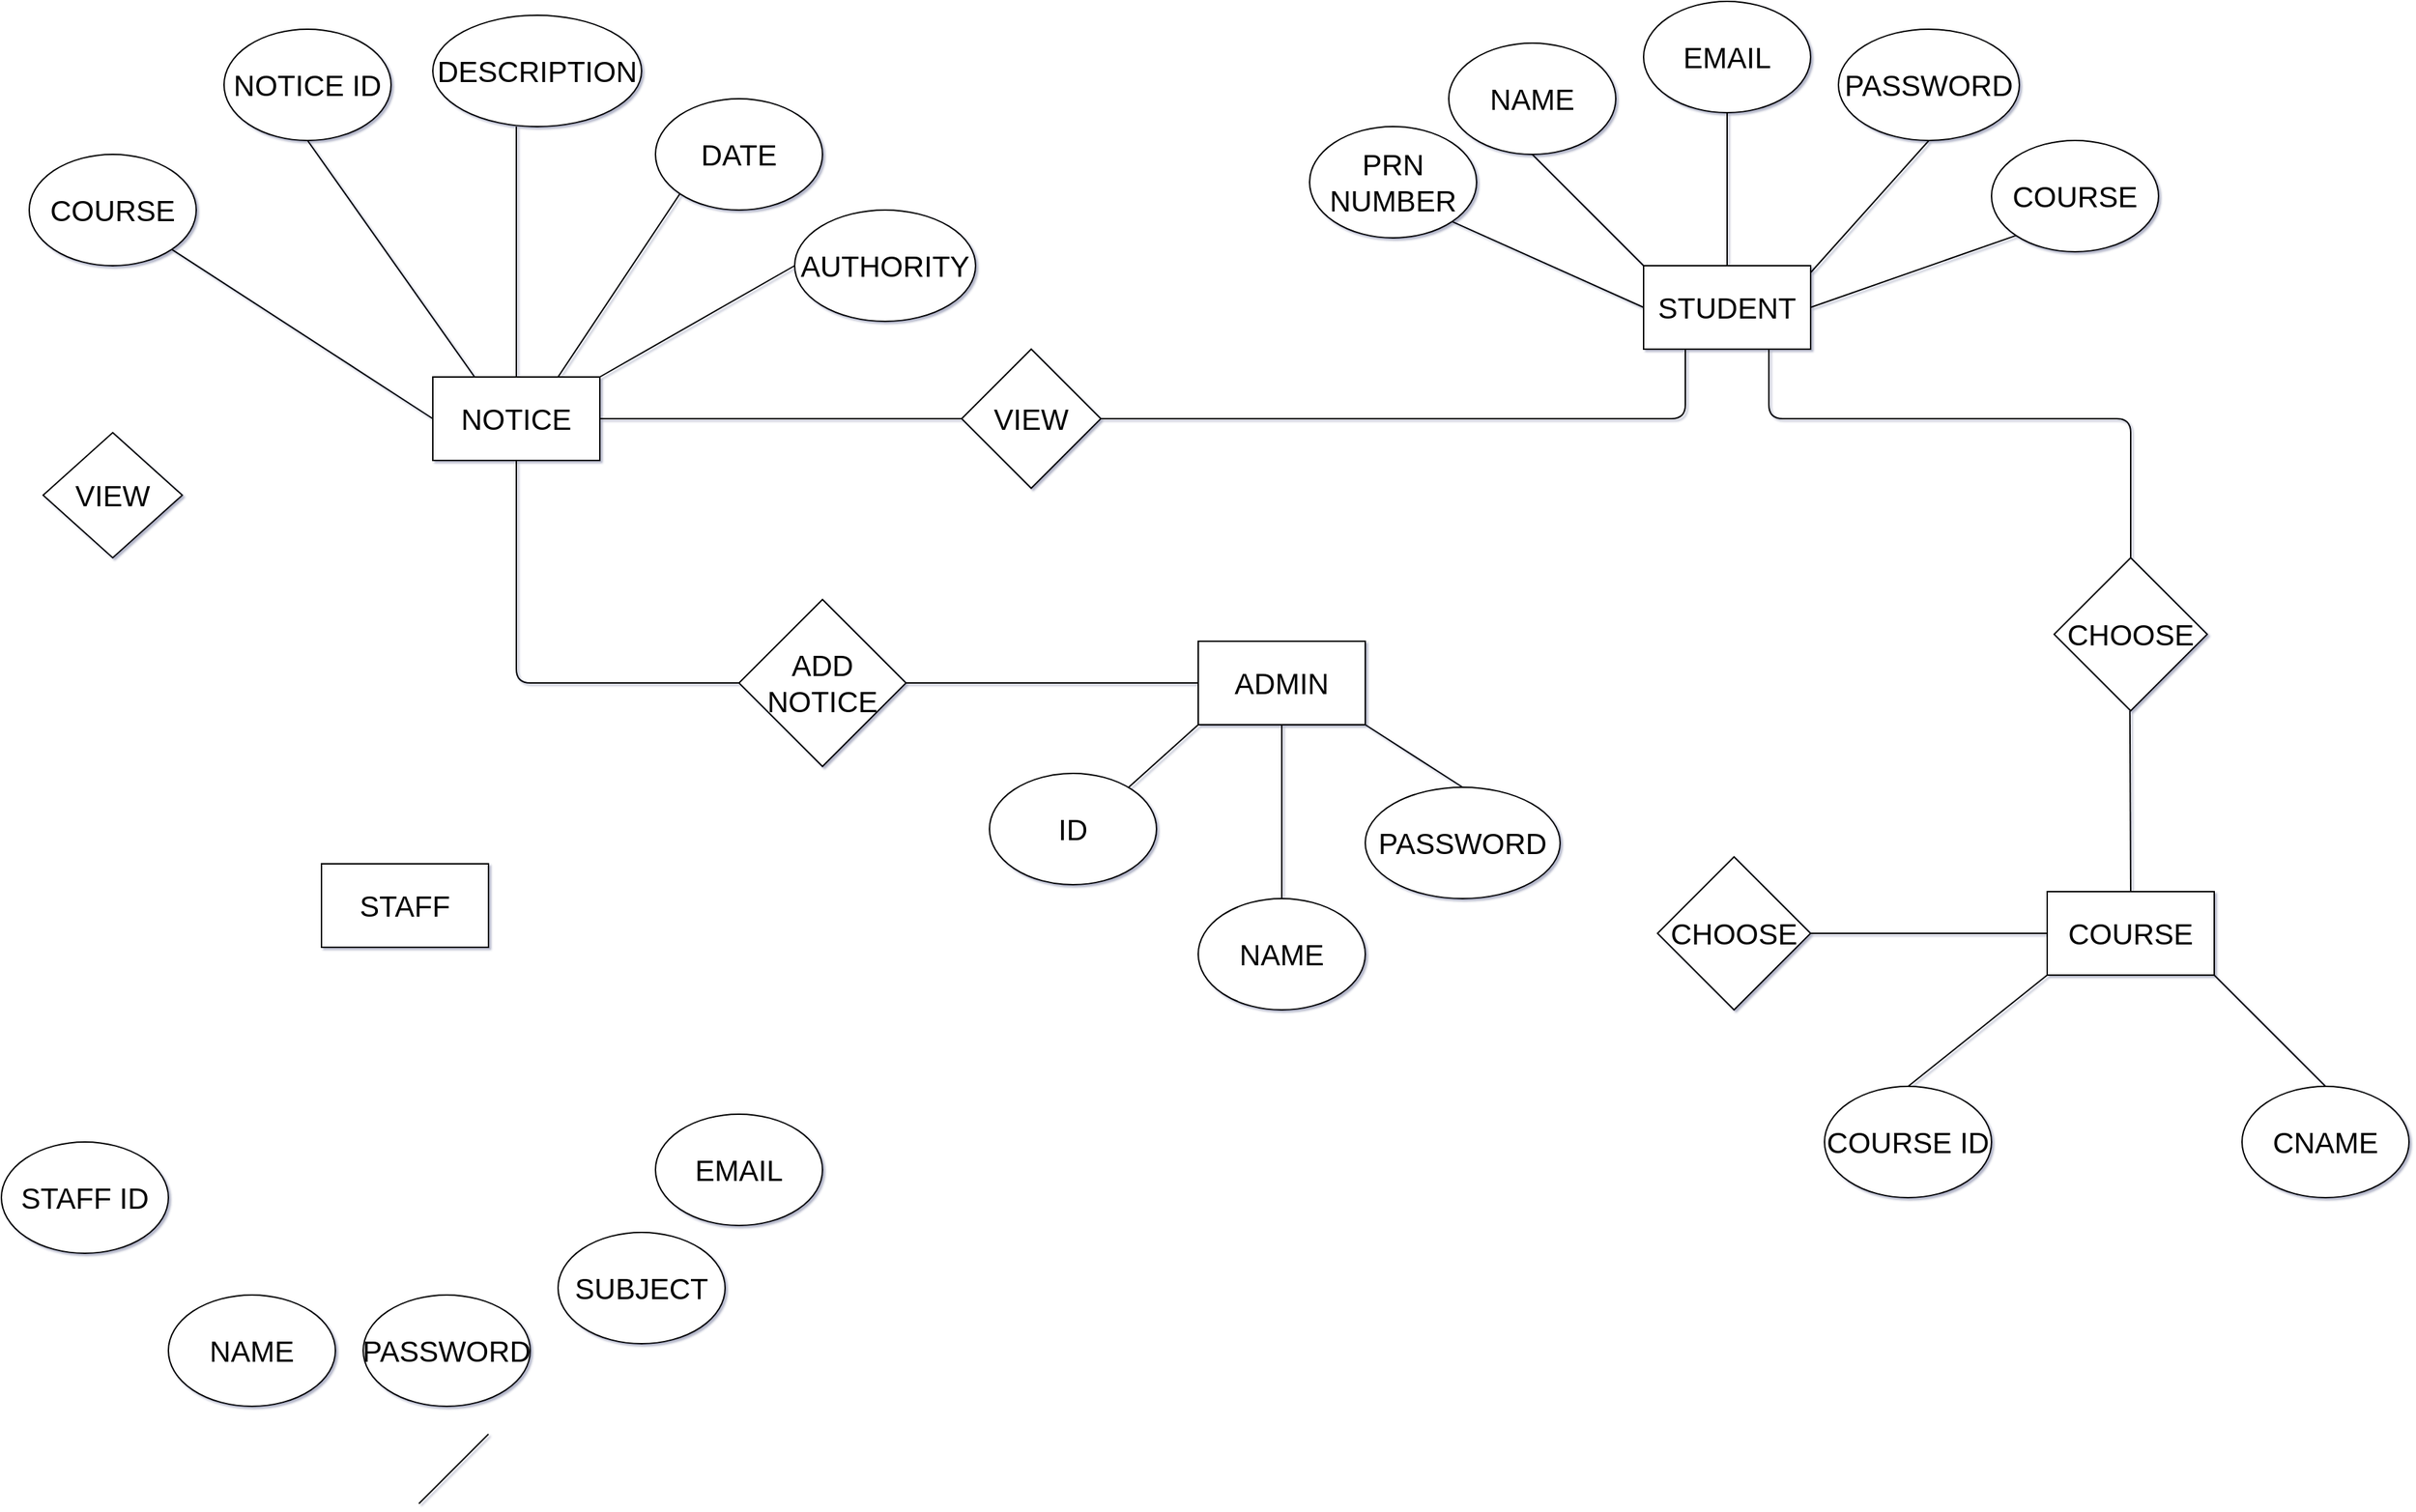 <mxfile version="12.4.3" type="github" pages="1"><diagram name="Page-1" id="ad52d381-51e7-2e0d-a935-2d0ddd2fd229"><mxGraphModel dx="1315" dy="1198" grid="1" gridSize="10" guides="1" tooltips="1" connect="1" arrows="1" fold="1" page="1" pageScale="1" pageWidth="1200" pageHeight="1920" background="#ffffff" math="0" shadow="1"><root><mxCell id="0"/><mxCell id="1" parent="0"/><mxCell id="hPWQNtxXw9UQqPQazl0w-1" value="NOTICE" style="rounded=0;whiteSpace=wrap;html=1;fontStyle=0;fontSize=21;" vertex="1" parent="1"><mxGeometry x="340" y="340" width="120" height="60" as="geometry"/></mxCell><mxCell id="hPWQNtxXw9UQqPQazl0w-2" value="STUDENT" style="rounded=0;whiteSpace=wrap;html=1;fontSize=21;" vertex="1" parent="1"><mxGeometry x="1210" y="260" width="120" height="60" as="geometry"/></mxCell><mxCell id="hPWQNtxXw9UQqPQazl0w-3" value="ADMIN" style="rounded=0;whiteSpace=wrap;html=1;fontSize=21;" vertex="1" parent="1"><mxGeometry x="890" y="530" width="120" height="60" as="geometry"/></mxCell><mxCell id="hPWQNtxXw9UQqPQazl0w-4" value="COURSE" style="rounded=0;whiteSpace=wrap;html=1;fontSize=21;" vertex="1" parent="1"><mxGeometry x="1500" y="710" width="120" height="60" as="geometry"/></mxCell><mxCell id="hPWQNtxXw9UQqPQazl0w-5" value="STAFF" style="rounded=0;whiteSpace=wrap;html=1;fontSize=21;" vertex="1" parent="1"><mxGeometry x="260" y="690" width="120" height="60" as="geometry"/></mxCell><mxCell id="hPWQNtxXw9UQqPQazl0w-6" value="COURSE" style="ellipse;whiteSpace=wrap;html=1;fontSize=21;" vertex="1" parent="1"><mxGeometry x="50" y="180" width="120" height="80" as="geometry"/></mxCell><mxCell id="hPWQNtxXw9UQqPQazl0w-7" value="NOTICE ID" style="ellipse;whiteSpace=wrap;html=1;fontSize=21;" vertex="1" parent="1"><mxGeometry x="190" y="90" width="120" height="80" as="geometry"/></mxCell><mxCell id="hPWQNtxXw9UQqPQazl0w-8" value="DESCRIPTION" style="ellipse;whiteSpace=wrap;html=1;fontSize=21;" vertex="1" parent="1"><mxGeometry x="340" y="80" width="150" height="80" as="geometry"/></mxCell><mxCell id="hPWQNtxXw9UQqPQazl0w-9" value="DATE" style="ellipse;whiteSpace=wrap;html=1;fontSize=21;" vertex="1" parent="1"><mxGeometry x="500" y="140" width="120" height="80" as="geometry"/></mxCell><mxCell id="hPWQNtxXw9UQqPQazl0w-10" value="VIEW" style="rhombus;whiteSpace=wrap;html=1;fontSize=21;" vertex="1" parent="1"><mxGeometry x="60" y="380" width="100" height="90" as="geometry"/></mxCell><mxCell id="hPWQNtxXw9UQqPQazl0w-11" value="CHOOSE" style="rhombus;whiteSpace=wrap;html=1;fontSize=21;" vertex="1" parent="1"><mxGeometry x="1505" y="470" width="110" height="110" as="geometry"/></mxCell><mxCell id="hPWQNtxXw9UQqPQazl0w-12" value="VIEW" style="rhombus;whiteSpace=wrap;html=1;fontSize=21;" vertex="1" parent="1"><mxGeometry x="720" y="320" width="100" height="100" as="geometry"/></mxCell><mxCell id="hPWQNtxXw9UQqPQazl0w-13" value="PRN NUMBER" style="ellipse;whiteSpace=wrap;html=1;fontSize=21;" vertex="1" parent="1"><mxGeometry x="970" y="160" width="120" height="80" as="geometry"/></mxCell><mxCell id="hPWQNtxXw9UQqPQazl0w-14" value="NAME" style="ellipse;whiteSpace=wrap;html=1;fontSize=21;" vertex="1" parent="1"><mxGeometry x="1070" y="100" width="120" height="80" as="geometry"/></mxCell><mxCell id="hPWQNtxXw9UQqPQazl0w-15" value="EMAIL" style="ellipse;whiteSpace=wrap;html=1;fontSize=21;" vertex="1" parent="1"><mxGeometry x="1210" y="70" width="120" height="80" as="geometry"/></mxCell><mxCell id="hPWQNtxXw9UQqPQazl0w-16" value="COURSE" style="ellipse;whiteSpace=wrap;html=1;fontSize=21;" vertex="1" parent="1"><mxGeometry x="1460" y="170" width="120" height="80" as="geometry"/></mxCell><mxCell id="hPWQNtxXw9UQqPQazl0w-19" value="PASSWORD" style="ellipse;whiteSpace=wrap;html=1;fontSize=21;" vertex="1" parent="1"><mxGeometry x="1350" y="90" width="130" height="80" as="geometry"/></mxCell><mxCell id="hPWQNtxXw9UQqPQazl0w-20" value="COURSE ID" style="ellipse;whiteSpace=wrap;html=1;fontSize=21;" vertex="1" parent="1"><mxGeometry x="1340" y="850" width="120" height="80" as="geometry"/></mxCell><mxCell id="hPWQNtxXw9UQqPQazl0w-21" value="CNAME" style="ellipse;whiteSpace=wrap;html=1;fontSize=21;" vertex="1" parent="1"><mxGeometry x="1640" y="850" width="120" height="80" as="geometry"/></mxCell><mxCell id="hPWQNtxXw9UQqPQazl0w-22" value="CHOOSE" style="rhombus;whiteSpace=wrap;html=1;fontSize=21;" vertex="1" parent="1"><mxGeometry x="1220" y="685" width="110" height="110" as="geometry"/></mxCell><mxCell id="hPWQNtxXw9UQqPQazl0w-23" value="NAME" style="ellipse;whiteSpace=wrap;html=1;fontSize=21;" vertex="1" parent="1"><mxGeometry x="890" y="715" width="120" height="80" as="geometry"/></mxCell><mxCell id="hPWQNtxXw9UQqPQazl0w-24" value="ID" style="ellipse;whiteSpace=wrap;html=1;fontSize=21;" vertex="1" parent="1"><mxGeometry x="740" y="625" width="120" height="80" as="geometry"/></mxCell><mxCell id="hPWQNtxXw9UQqPQazl0w-25" value="PASSWORD" style="ellipse;whiteSpace=wrap;html=1;fontSize=21;align=center;" vertex="1" parent="1"><mxGeometry x="1010" y="635" width="140" height="80" as="geometry"/></mxCell><mxCell id="hPWQNtxXw9UQqPQazl0w-29" value="NAME" style="ellipse;whiteSpace=wrap;html=1;fontSize=21;" vertex="1" parent="1"><mxGeometry x="150" y="1000" width="120" height="80" as="geometry"/></mxCell><mxCell id="hPWQNtxXw9UQqPQazl0w-30" value="STAFF ID" style="ellipse;whiteSpace=wrap;html=1;fontSize=21;" vertex="1" parent="1"><mxGeometry x="30" y="890" width="120" height="80" as="geometry"/></mxCell><mxCell id="hPWQNtxXw9UQqPQazl0w-31" value="PASSWORD" style="ellipse;whiteSpace=wrap;html=1;fontSize=21;" vertex="1" parent="1"><mxGeometry x="290" y="1000" width="120" height="80" as="geometry"/></mxCell><mxCell id="hPWQNtxXw9UQqPQazl0w-32" value="SUBJECT" style="ellipse;whiteSpace=wrap;html=1;fontSize=21;" vertex="1" parent="1"><mxGeometry x="430" y="955" width="120" height="80" as="geometry"/></mxCell><mxCell id="hPWQNtxXw9UQqPQazl0w-34" value="EMAIL" style="ellipse;whiteSpace=wrap;html=1;fontSize=21;" vertex="1" parent="1"><mxGeometry x="500" y="870" width="120" height="80" as="geometry"/></mxCell><mxCell id="hPWQNtxXw9UQqPQazl0w-37" value="&lt;div&gt;ADD&lt;/div&gt;&lt;div&gt;NOTICE&lt;br&gt;&lt;/div&gt;" style="rhombus;whiteSpace=wrap;html=1;fontSize=21;" vertex="1" parent="1"><mxGeometry x="560" y="500" width="120" height="120" as="geometry"/></mxCell><mxCell id="hPWQNtxXw9UQqPQazl0w-38" value="AUTHORITY" style="ellipse;whiteSpace=wrap;html=1;fontSize=21;" vertex="1" parent="1"><mxGeometry x="600" y="220" width="130" height="80" as="geometry"/></mxCell><mxCell id="hPWQNtxXw9UQqPQazl0w-40" value="" style="endArrow=none;html=1;fontSize=21;entryX=0;entryY=0.5;entryDx=0;entryDy=0;exitX=1;exitY=1;exitDx=0;exitDy=0;" edge="1" parent="1" source="hPWQNtxXw9UQqPQazl0w-13" target="hPWQNtxXw9UQqPQazl0w-2"><mxGeometry width="50" height="50" relative="1" as="geometry"><mxPoint x="1105" y="270" as="sourcePoint"/><mxPoint x="1155" y="220" as="targetPoint"/></mxGeometry></mxCell><mxCell id="hPWQNtxXw9UQqPQazl0w-42" value="" style="endArrow=none;html=1;fontSize=21;entryX=0;entryY=0;entryDx=0;entryDy=0;exitX=0.5;exitY=1;exitDx=0;exitDy=0;" edge="1" parent="1" source="hPWQNtxXw9UQqPQazl0w-14" target="hPWQNtxXw9UQqPQazl0w-2"><mxGeometry width="50" height="50" relative="1" as="geometry"><mxPoint x="1149.996" y="179.144" as="sourcePoint"/><mxPoint x="1287.57" y="240.86" as="targetPoint"/></mxGeometry></mxCell><mxCell id="hPWQNtxXw9UQqPQazl0w-43" value="" style="endArrow=none;html=1;fontSize=21;entryX=0.5;entryY=0;entryDx=0;entryDy=0;exitX=0.5;exitY=1;exitDx=0;exitDy=0;" edge="1" parent="1" source="hPWQNtxXw9UQqPQazl0w-15" target="hPWQNtxXw9UQqPQazl0w-2"><mxGeometry width="50" height="50" relative="1" as="geometry"><mxPoint x="1249.996" y="159.574" as="sourcePoint"/><mxPoint x="1310" y="240.43" as="targetPoint"/></mxGeometry></mxCell><mxCell id="hPWQNtxXw9UQqPQazl0w-45" value="" style="endArrow=none;html=1;fontSize=21;entryX=0.5;entryY=0;entryDx=0;entryDy=0;exitX=0.5;exitY=1;exitDx=0;exitDy=0;" edge="1" parent="1" source="hPWQNtxXw9UQqPQazl0w-19"><mxGeometry width="50" height="50" relative="1" as="geometry"><mxPoint x="1330" y="155" as="sourcePoint"/><mxPoint x="1330" y="265" as="targetPoint"/></mxGeometry></mxCell><mxCell id="hPWQNtxXw9UQqPQazl0w-46" value="" style="endArrow=none;html=1;fontSize=21;entryX=1;entryY=0.5;entryDx=0;entryDy=0;exitX=0;exitY=1;exitDx=0;exitDy=0;" edge="1" parent="1" source="hPWQNtxXw9UQqPQazl0w-16" target="hPWQNtxXw9UQqPQazl0w-2"><mxGeometry width="50" height="50" relative="1" as="geometry"><mxPoint x="1425" y="180" as="sourcePoint"/><mxPoint x="1340" y="275" as="targetPoint"/></mxGeometry></mxCell><mxCell id="hPWQNtxXw9UQqPQazl0w-47" value="" style="endArrow=none;html=1;fontSize=21;entryX=0.5;entryY=0;entryDx=0;entryDy=0;exitX=0.75;exitY=1;exitDx=0;exitDy=0;" edge="1" parent="1" source="hPWQNtxXw9UQqPQazl0w-2" target="hPWQNtxXw9UQqPQazl0w-11"><mxGeometry width="50" height="50" relative="1" as="geometry"><mxPoint x="1559.41" y="350" as="sourcePoint"/><mxPoint x="1559.41" y="460" as="targetPoint"/><Array as="points"><mxPoint x="1300" y="370"/><mxPoint x="1560" y="370"/></Array></mxGeometry></mxCell><mxCell id="hPWQNtxXw9UQqPQazl0w-48" value="" style="endArrow=none;html=1;fontSize=21;entryX=0.5;entryY=0;entryDx=0;entryDy=0;exitX=0.5;exitY=1;exitDx=0;exitDy=0;" edge="1" parent="1" target="hPWQNtxXw9UQqPQazl0w-4"><mxGeometry width="50" height="50" relative="1" as="geometry"><mxPoint x="1559.41" y="580" as="sourcePoint"/><mxPoint x="1559.41" y="690" as="targetPoint"/></mxGeometry></mxCell><mxCell id="hPWQNtxXw9UQqPQazl0w-52" value="" style="endArrow=none;html=1;fontSize=21;entryX=0.5;entryY=0;entryDx=0;entryDy=0;exitX=0;exitY=1;exitDx=0;exitDy=0;" edge="1" parent="1" source="hPWQNtxXw9UQqPQazl0w-4"><mxGeometry width="50" height="50" relative="1" as="geometry"><mxPoint x="1399.5" y="720" as="sourcePoint"/><mxPoint x="1400.09" y="850" as="targetPoint"/></mxGeometry></mxCell><mxCell id="hPWQNtxXw9UQqPQazl0w-53" value="" style="endArrow=none;html=1;fontSize=21;entryX=1;entryY=1;entryDx=0;entryDy=0;exitX=0.5;exitY=0;exitDx=0;exitDy=0;" edge="1" parent="1" source="hPWQNtxXw9UQqPQazl0w-21" target="hPWQNtxXw9UQqPQazl0w-4"><mxGeometry width="50" height="50" relative="1" as="geometry"><mxPoint x="1689.91" y="770" as="sourcePoint"/><mxPoint x="1590" y="850" as="targetPoint"/></mxGeometry></mxCell><mxCell id="hPWQNtxXw9UQqPQazl0w-59" value="" style="endArrow=none;html=1;fontSize=21;exitX=0;exitY=0.5;exitDx=0;exitDy=0;entryX=0.5;entryY=1;entryDx=0;entryDy=0;" edge="1" parent="1" source="hPWQNtxXw9UQqPQazl0w-37" target="hPWQNtxXw9UQqPQazl0w-1"><mxGeometry width="50" height="50" relative="1" as="geometry"><mxPoint x="300" y="357.5" as="sourcePoint"/><mxPoint x="400" y="560" as="targetPoint"/><Array as="points"><mxPoint x="400" y="560"/></Array></mxGeometry></mxCell><mxCell id="hPWQNtxXw9UQqPQazl0w-61" value="" style="endArrow=none;html=1;fontSize=21;entryX=0;entryY=1;entryDx=0;entryDy=0;" edge="1" parent="1" target="hPWQNtxXw9UQqPQazl0w-3"><mxGeometry width="50" height="50" relative="1" as="geometry"><mxPoint x="840" y="635" as="sourcePoint"/><mxPoint x="890" y="585" as="targetPoint"/></mxGeometry></mxCell><mxCell id="hPWQNtxXw9UQqPQazl0w-62" value="" style="endArrow=none;html=1;fontSize=21;exitX=0.5;exitY=0;exitDx=0;exitDy=0;entryX=0.5;entryY=1;entryDx=0;entryDy=0;" edge="1" parent="1" source="hPWQNtxXw9UQqPQazl0w-23" target="hPWQNtxXw9UQqPQazl0w-3"><mxGeometry width="50" height="50" relative="1" as="geometry"><mxPoint x="900" y="635" as="sourcePoint"/><mxPoint x="950" y="590" as="targetPoint"/></mxGeometry></mxCell><mxCell id="hPWQNtxXw9UQqPQazl0w-63" value="" style="endArrow=none;html=1;fontSize=21;entryX=1;entryY=1;entryDx=0;entryDy=0;exitX=0.5;exitY=0;exitDx=0;exitDy=0;" edge="1" parent="1" source="hPWQNtxXw9UQqPQazl0w-25" target="hPWQNtxXw9UQqPQazl0w-3"><mxGeometry width="50" height="50" relative="1" as="geometry"><mxPoint x="1010" y="715" as="sourcePoint"/><mxPoint x="1010" y="580" as="targetPoint"/></mxGeometry></mxCell><mxCell id="hPWQNtxXw9UQqPQazl0w-64" value="" style="endArrow=none;html=1;fontSize=21;entryX=0;entryY=0.5;entryDx=0;entryDy=0;exitX=1;exitY=1;exitDx=0;exitDy=0;" edge="1" parent="1" source="hPWQNtxXw9UQqPQazl0w-6" target="hPWQNtxXw9UQqPQazl0w-1"><mxGeometry width="50" height="50" relative="1" as="geometry"><mxPoint x="160" y="280" as="sourcePoint"/><mxPoint x="210" y="230" as="targetPoint"/></mxGeometry></mxCell><mxCell id="hPWQNtxXw9UQqPQazl0w-65" value="" style="endArrow=none;html=1;fontSize=21;entryX=0.25;entryY=0;entryDx=0;entryDy=0;exitX=0.5;exitY=1;exitDx=0;exitDy=0;" edge="1" parent="1" source="hPWQNtxXw9UQqPQazl0w-7" target="hPWQNtxXw9UQqPQazl0w-1"><mxGeometry width="50" height="50" relative="1" as="geometry"><mxPoint x="260" y="180" as="sourcePoint"/><mxPoint x="340" y="230.86" as="targetPoint"/></mxGeometry></mxCell><mxCell id="hPWQNtxXw9UQqPQazl0w-66" value="" style="endArrow=none;html=1;fontSize=21;entryX=0.5;entryY=0;entryDx=0;entryDy=0;exitX=0.5;exitY=1;exitDx=0;exitDy=0;" edge="1" parent="1" target="hPWQNtxXw9UQqPQazl0w-1"><mxGeometry width="50" height="50" relative="1" as="geometry"><mxPoint x="400" y="160" as="sourcePoint"/><mxPoint x="430" y="270" as="targetPoint"/></mxGeometry></mxCell><mxCell id="hPWQNtxXw9UQqPQazl0w-67" value="" style="endArrow=none;html=1;fontSize=21;entryX=0.75;entryY=0;entryDx=0;entryDy=0;exitX=0;exitY=1;exitDx=0;exitDy=0;" edge="1" parent="1" source="hPWQNtxXw9UQqPQazl0w-9" target="hPWQNtxXw9UQqPQazl0w-1"><mxGeometry width="50" height="50" relative="1" as="geometry"><mxPoint x="475" y="190" as="sourcePoint"/><mxPoint x="505" y="300" as="targetPoint"/></mxGeometry></mxCell><mxCell id="hPWQNtxXw9UQqPQazl0w-68" value="" style="endArrow=none;html=1;fontSize=21;entryX=1;entryY=0;entryDx=0;entryDy=0;exitX=0;exitY=0.5;exitDx=0;exitDy=0;" edge="1" parent="1" source="hPWQNtxXw9UQqPQazl0w-38" target="hPWQNtxXw9UQqPQazl0w-1"><mxGeometry width="50" height="50" relative="1" as="geometry"><mxPoint x="527.574" y="218.284" as="sourcePoint"/><mxPoint x="380" y="320" as="targetPoint"/></mxGeometry></mxCell><mxCell id="hPWQNtxXw9UQqPQazl0w-71" value="" style="endArrow=none;html=1;fontSize=21;exitX=0;exitY=0.5;exitDx=0;exitDy=0;entryX=1;entryY=0.5;entryDx=0;entryDy=0;" edge="1" parent="1" source="hPWQNtxXw9UQqPQazl0w-12" target="hPWQNtxXw9UQqPQazl0w-1"><mxGeometry width="50" height="50" relative="1" as="geometry"><mxPoint x="670" y="370" as="sourcePoint"/><mxPoint x="420" y="370" as="targetPoint"/></mxGeometry></mxCell><mxCell id="hPWQNtxXw9UQqPQazl0w-77" value="" style="endArrow=none;html=1;fontSize=21;exitX=1;exitY=0.5;exitDx=0;exitDy=0;entryX=0;entryY=0.5;entryDx=0;entryDy=0;" edge="1" parent="1" source="hPWQNtxXw9UQqPQazl0w-22" target="hPWQNtxXw9UQqPQazl0w-4"><mxGeometry width="50" height="50" relative="1" as="geometry"><mxPoint x="1330" y="739" as="sourcePoint"/><mxPoint x="1470" y="739" as="targetPoint"/></mxGeometry></mxCell><mxCell id="hPWQNtxXw9UQqPQazl0w-79" value="" style="endArrow=none;html=1;fontSize=21;entryX=0.25;entryY=1;entryDx=0;entryDy=0;" edge="1" parent="1" target="hPWQNtxXw9UQqPQazl0w-2"><mxGeometry width="50" height="50" relative="1" as="geometry"><mxPoint x="820" y="370" as="sourcePoint"/><mxPoint x="990" y="370" as="targetPoint"/><Array as="points"><mxPoint x="1240" y="370"/></Array></mxGeometry></mxCell><mxCell id="hPWQNtxXw9UQqPQazl0w-80" value="" style="endArrow=none;html=1;fontSize=21;" edge="1" parent="1"><mxGeometry width="50" height="50" relative="1" as="geometry"><mxPoint x="330" y="1150" as="sourcePoint"/><mxPoint x="380" y="1100" as="targetPoint"/></mxGeometry></mxCell><mxCell id="hPWQNtxXw9UQqPQazl0w-84" value="" style="endArrow=none;html=1;fontSize=21;entryX=0;entryY=0.5;entryDx=0;entryDy=0;exitX=1;exitY=0.5;exitDx=0;exitDy=0;" edge="1" parent="1" source="hPWQNtxXw9UQqPQazl0w-37" target="hPWQNtxXw9UQqPQazl0w-3"><mxGeometry width="50" height="50" relative="1" as="geometry"><mxPoint x="730" y="550" as="sourcePoint"/><mxPoint x="780" y="500" as="targetPoint"/></mxGeometry></mxCell></root></mxGraphModel></diagram></mxfile>
